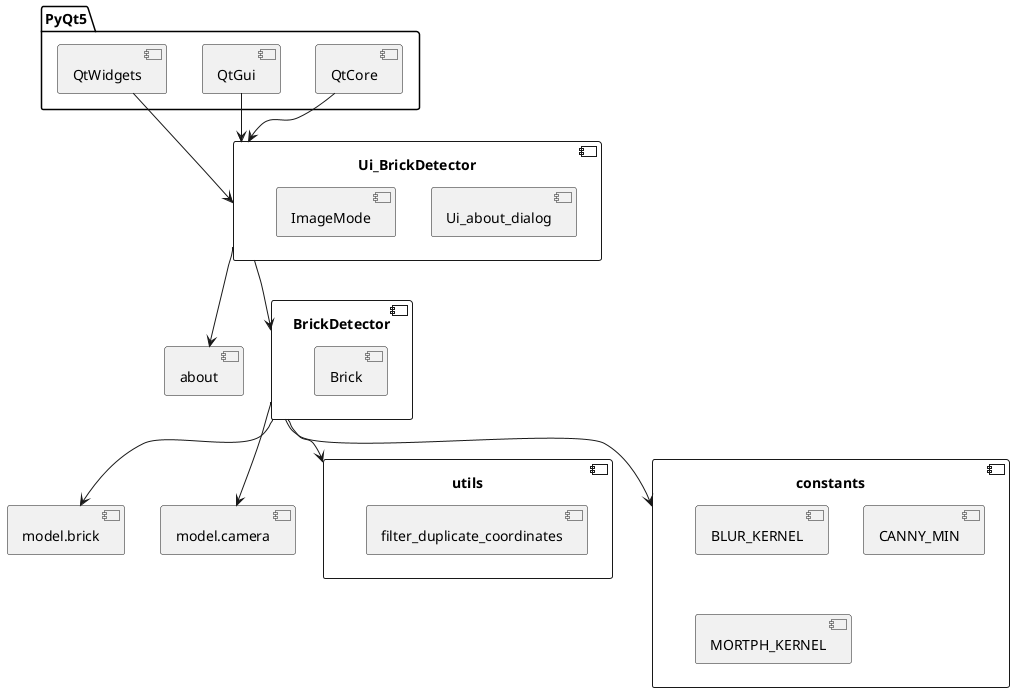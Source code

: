 @startuml
package "PyQt5" {
  [QtCore]
  [QtGui]
  [QtWidgets]
}

[QtCore] --> [Ui_BrickDetector]
[QtGui] --> [Ui_BrickDetector]
[QtWidgets] --> [Ui_BrickDetector]

component "Ui_BrickDetector" {
  [Ui_about_dialog]
  [ImageMode]
}

component "BrickDetector" {
  [ImageMode]
  [Brick]
}

component "utils" {
  [filter_duplicate_coordinates]
}

component "constants" {
  [BLUR_KERNEL]
  [CANNY_MIN]
  [MORTPH_KERNEL]
}

component "model.brick" {
  [Brick]
}

component "model.camera" {
  [ImageMode]
}

component "about" {
  [Ui_about_dialog]
}

[Ui_BrickDetector] --> [BrickDetector]
[BrickDetector] --> [utils]
[BrickDetector] --> [constants]
[BrickDetector] --> [model.brick]
[BrickDetector] --> [model.camera]
[Ui_BrickDetector] --> [about]
@enduml